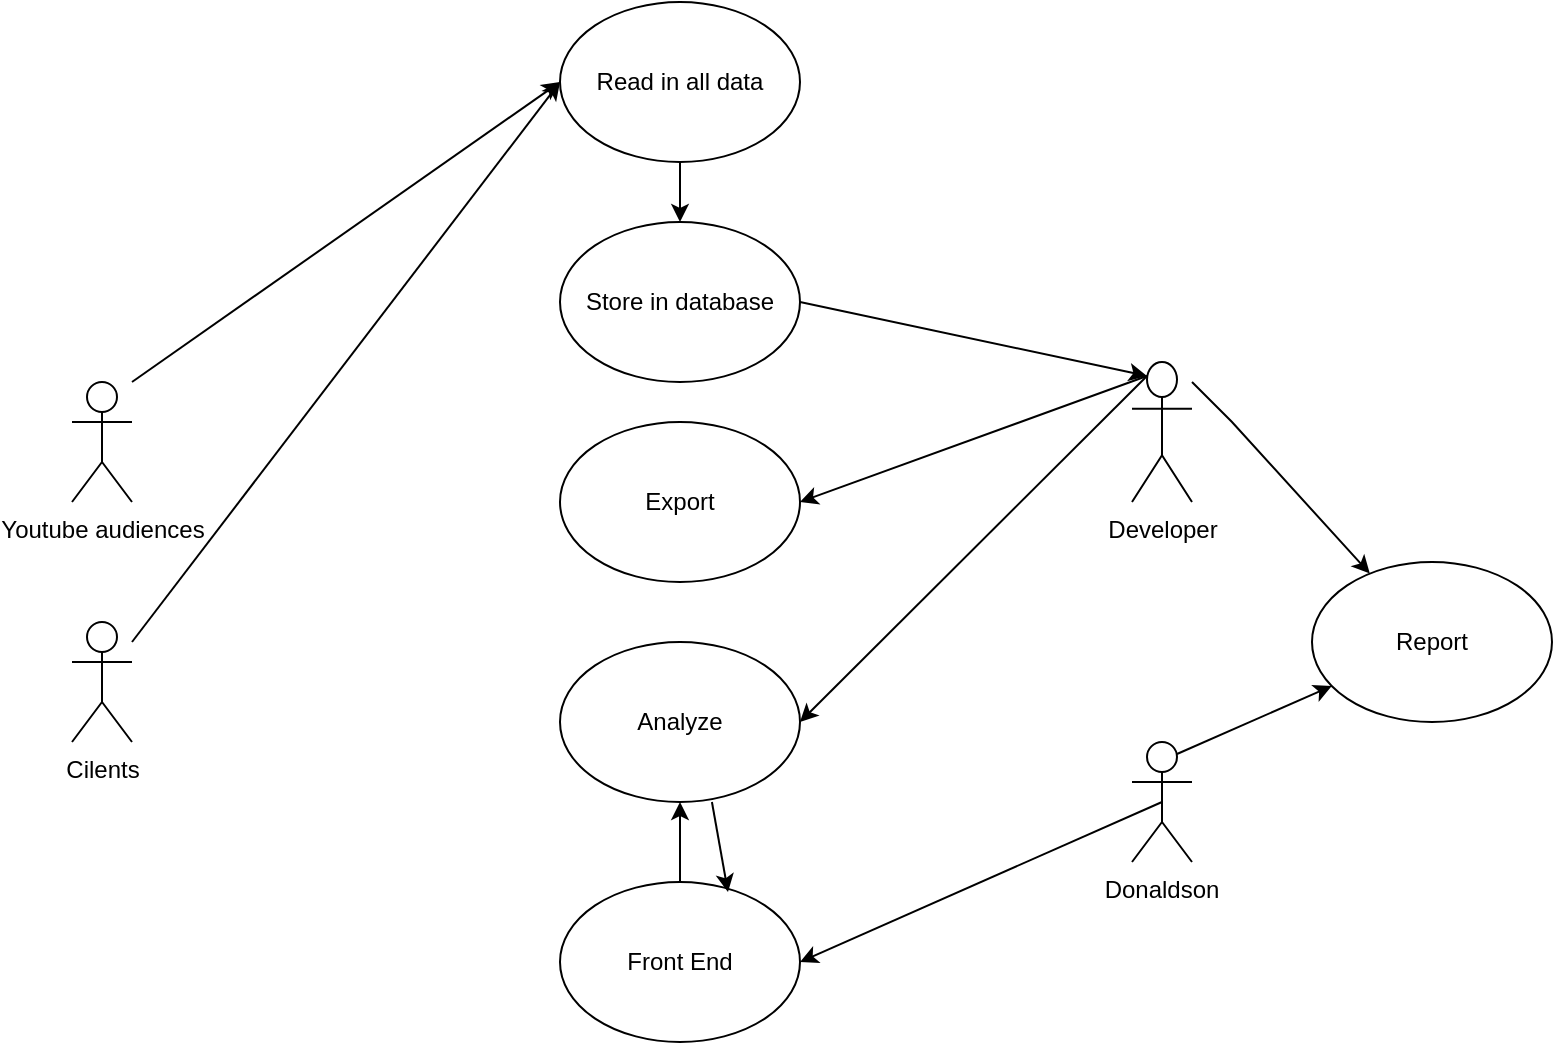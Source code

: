 <mxfile version="20.3.5" type="device"><diagram id="syEvSZ8Q-V62YxZi1XsA" name="Trang-1"><mxGraphModel dx="2062" dy="762" grid="1" gridSize="10" guides="1" tooltips="1" connect="1" arrows="1" fold="1" page="1" pageScale="1" pageWidth="827" pageHeight="1169" math="0" shadow="0"><root><mxCell id="0"/><mxCell id="1" parent="0"/><mxCell id="599_u_aSn1NFONss-jKj-1" value="Youtube audiences" style="shape=umlActor;verticalLabelPosition=bottom;verticalAlign=top;html=1;outlineConnect=0;" vertex="1" parent="1"><mxGeometry x="50" y="200" width="30" height="60" as="geometry"/></mxCell><mxCell id="599_u_aSn1NFONss-jKj-11" value="Analyze" style="ellipse;whiteSpace=wrap;html=1;" vertex="1" parent="1"><mxGeometry x="294" y="330" width="120" height="80" as="geometry"/></mxCell><mxCell id="599_u_aSn1NFONss-jKj-14" value="Developer" style="shape=umlActor;verticalLabelPosition=bottom;verticalAlign=top;html=1;outlineConnect=0;" vertex="1" parent="1"><mxGeometry x="580" y="190" width="30" height="70" as="geometry"/></mxCell><mxCell id="599_u_aSn1NFONss-jKj-15" value="" style="endArrow=classic;html=1;rounded=0;" edge="1" parent="1" target="599_u_aSn1NFONss-jKj-16"><mxGeometry width="50" height="50" relative="1" as="geometry"><mxPoint x="610" y="200" as="sourcePoint"/><mxPoint x="660" y="150" as="targetPoint"/><Array as="points"><mxPoint x="630" y="220"/></Array></mxGeometry></mxCell><mxCell id="599_u_aSn1NFONss-jKj-16" value="Report" style="ellipse;whiteSpace=wrap;html=1;" vertex="1" parent="1"><mxGeometry x="670" y="290" width="120" height="80" as="geometry"/></mxCell><object label="Cilents" id="599_u_aSn1NFONss-jKj-17"><mxCell style="shape=umlActor;verticalLabelPosition=bottom;verticalAlign=top;html=1;outlineConnect=0;" vertex="1" parent="1"><mxGeometry x="50" y="320" width="30" height="60" as="geometry"/></mxCell></object><mxCell id="599_u_aSn1NFONss-jKj-22" value="Donaldson" style="shape=umlActor;verticalLabelPosition=bottom;verticalAlign=top;outlineConnect=0;fontFamily=Helvetica;" vertex="1" parent="1"><mxGeometry x="580" y="380" width="30" height="60" as="geometry"/></mxCell><mxCell id="599_u_aSn1NFONss-jKj-25" value="Store in database" style="ellipse;whiteSpace=wrap;html=1;" vertex="1" parent="1"><mxGeometry x="294" y="120" width="120" height="80" as="geometry"/></mxCell><mxCell id="599_u_aSn1NFONss-jKj-30" value="" style="edgeStyle=orthogonalEdgeStyle;rounded=0;orthogonalLoop=1;jettySize=auto;html=1;" edge="1" parent="1" source="599_u_aSn1NFONss-jKj-26" target="599_u_aSn1NFONss-jKj-25"><mxGeometry relative="1" as="geometry"/></mxCell><mxCell id="599_u_aSn1NFONss-jKj-26" value="Read in all data" style="ellipse;whiteSpace=wrap;html=1;" vertex="1" parent="1"><mxGeometry x="294" y="10" width="120" height="80" as="geometry"/></mxCell><mxCell id="599_u_aSn1NFONss-jKj-27" value="Front End" style="ellipse;whiteSpace=wrap;html=1;" vertex="1" parent="1"><mxGeometry x="294" y="450" width="120" height="80" as="geometry"/></mxCell><mxCell id="599_u_aSn1NFONss-jKj-28" value="" style="endArrow=classic;html=1;rounded=0;entryX=0;entryY=0.5;entryDx=0;entryDy=0;" edge="1" parent="1" target="599_u_aSn1NFONss-jKj-26"><mxGeometry width="50" height="50" relative="1" as="geometry"><mxPoint x="80" y="200" as="sourcePoint"/><mxPoint x="130" y="150" as="targetPoint"/></mxGeometry></mxCell><mxCell id="599_u_aSn1NFONss-jKj-29" value="" style="endArrow=classic;html=1;rounded=0;entryX=0;entryY=0.5;entryDx=0;entryDy=0;" edge="1" parent="1" target="599_u_aSn1NFONss-jKj-26"><mxGeometry width="50" height="50" relative="1" as="geometry"><mxPoint x="80" y="330" as="sourcePoint"/><mxPoint x="130" y="280" as="targetPoint"/></mxGeometry></mxCell><mxCell id="599_u_aSn1NFONss-jKj-31" value="" style="endArrow=classic;html=1;rounded=0;entryX=0.25;entryY=0.1;entryDx=0;entryDy=0;entryPerimeter=0;" edge="1" parent="1" target="599_u_aSn1NFONss-jKj-14"><mxGeometry width="50" height="50" relative="1" as="geometry"><mxPoint x="414" y="160" as="sourcePoint"/><mxPoint x="464" y="110" as="targetPoint"/></mxGeometry></mxCell><mxCell id="599_u_aSn1NFONss-jKj-32" value="" style="endArrow=classic;html=1;rounded=0;entryX=1;entryY=0.5;entryDx=0;entryDy=0;exitX=0.25;exitY=0.1;exitDx=0;exitDy=0;exitPerimeter=0;" edge="1" parent="1" source="599_u_aSn1NFONss-jKj-14" target="599_u_aSn1NFONss-jKj-11"><mxGeometry width="50" height="50" relative="1" as="geometry"><mxPoint x="530" y="270" as="sourcePoint"/><mxPoint x="580" y="220" as="targetPoint"/></mxGeometry></mxCell><mxCell id="599_u_aSn1NFONss-jKj-34" value="" style="endArrow=classic;html=1;rounded=0;entryX=1;entryY=0.5;entryDx=0;entryDy=0;exitX=0.5;exitY=0.5;exitDx=0;exitDy=0;exitPerimeter=0;" edge="1" parent="1" source="599_u_aSn1NFONss-jKj-22" target="599_u_aSn1NFONss-jKj-27"><mxGeometry width="50" height="50" relative="1" as="geometry"><mxPoint x="560" y="420" as="sourcePoint"/><mxPoint x="610" y="370" as="targetPoint"/></mxGeometry></mxCell><mxCell id="599_u_aSn1NFONss-jKj-35" value="Export" style="ellipse;whiteSpace=wrap;html=1;" vertex="1" parent="1"><mxGeometry x="294" y="220" width="120" height="80" as="geometry"/></mxCell><mxCell id="599_u_aSn1NFONss-jKj-36" value="" style="endArrow=classic;html=1;rounded=0;entryX=1;entryY=0.5;entryDx=0;entryDy=0;exitX=0.25;exitY=0.1;exitDx=0;exitDy=0;exitPerimeter=0;" edge="1" parent="1" source="599_u_aSn1NFONss-jKj-14" target="599_u_aSn1NFONss-jKj-35"><mxGeometry width="50" height="50" relative="1" as="geometry"><mxPoint x="540" y="255" as="sourcePoint"/><mxPoint x="590" y="205" as="targetPoint"/></mxGeometry></mxCell><mxCell id="599_u_aSn1NFONss-jKj-37" value="" style="endArrow=classic;html=1;rounded=0;exitX=0.75;exitY=0.1;exitDx=0;exitDy=0;exitPerimeter=0;" edge="1" parent="1" source="599_u_aSn1NFONss-jKj-22" target="599_u_aSn1NFONss-jKj-16"><mxGeometry width="50" height="50" relative="1" as="geometry"><mxPoint x="600" y="395" as="sourcePoint"/><mxPoint x="650" y="345" as="targetPoint"/><Array as="points"/></mxGeometry></mxCell><mxCell id="599_u_aSn1NFONss-jKj-38" value="" style="endArrow=classic;html=1;rounded=0;entryX=0.5;entryY=1;entryDx=0;entryDy=0;exitX=0.5;exitY=0;exitDx=0;exitDy=0;" edge="1" parent="1" source="599_u_aSn1NFONss-jKj-27" target="599_u_aSn1NFONss-jKj-11"><mxGeometry width="50" height="50" relative="1" as="geometry"><mxPoint x="350" y="450" as="sourcePoint"/><mxPoint x="400" y="400" as="targetPoint"/></mxGeometry></mxCell><mxCell id="599_u_aSn1NFONss-jKj-39" value="" style="endArrow=classic;html=1;rounded=0;entryX=0.7;entryY=0.063;entryDx=0;entryDy=0;entryPerimeter=0;exitX=0.633;exitY=1;exitDx=0;exitDy=0;exitPerimeter=0;" edge="1" parent="1" source="599_u_aSn1NFONss-jKj-11" target="599_u_aSn1NFONss-jKj-27"><mxGeometry width="50" height="50" relative="1" as="geometry"><mxPoint x="380" y="410" as="sourcePoint"/><mxPoint x="430" y="360" as="targetPoint"/></mxGeometry></mxCell></root></mxGraphModel></diagram></mxfile>